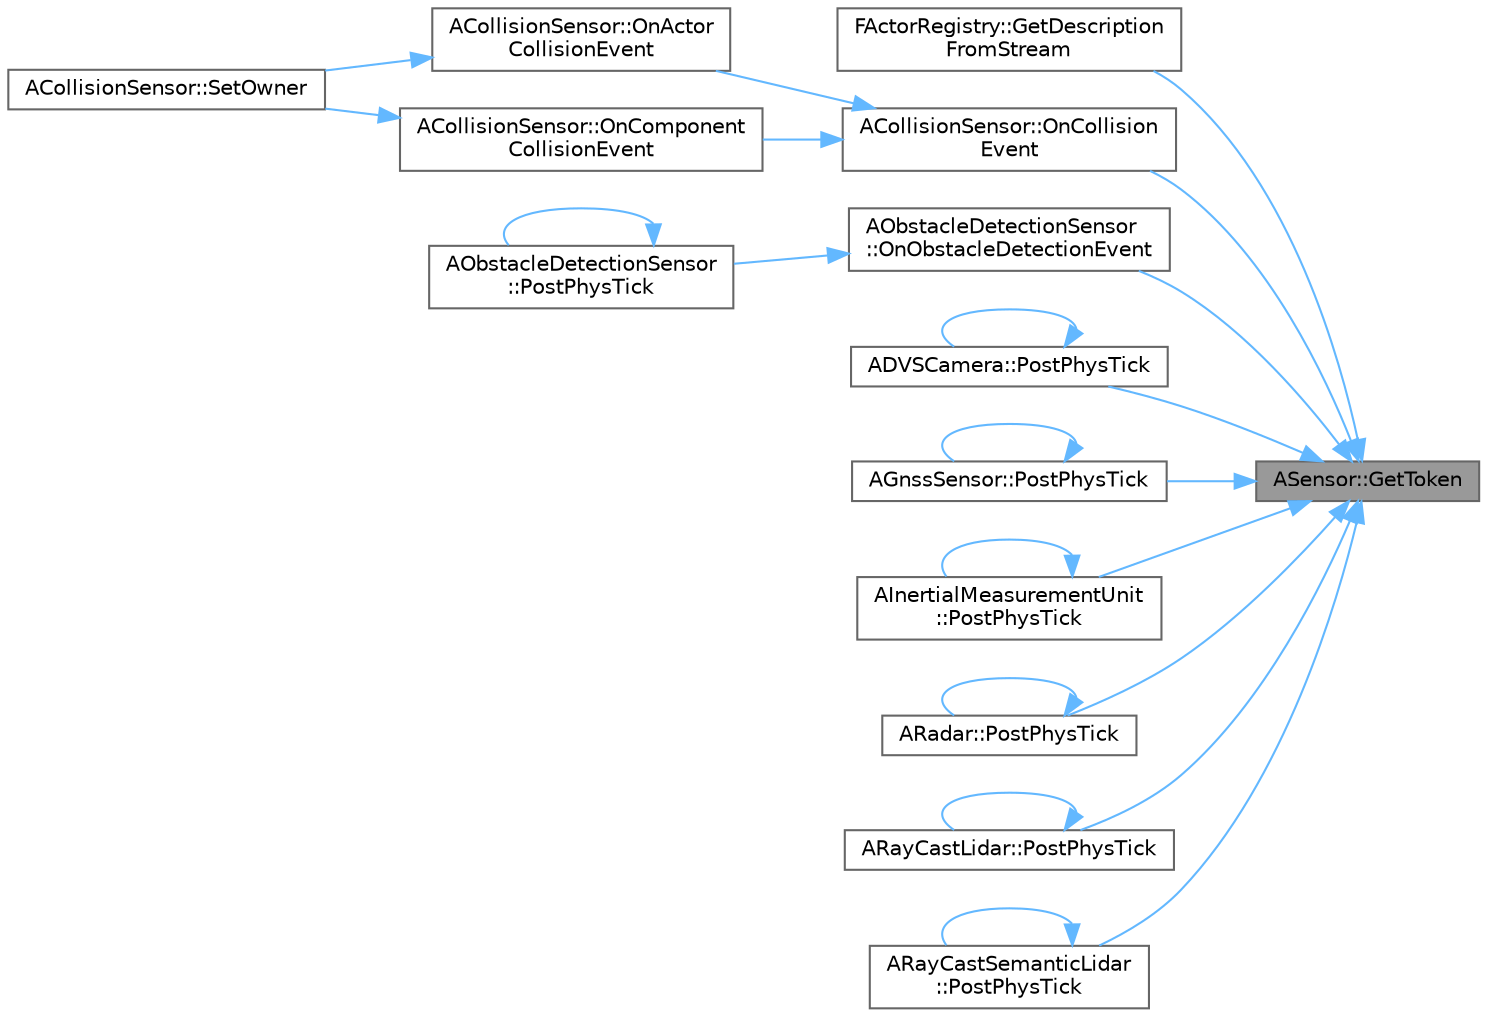 digraph "ASensor::GetToken"
{
 // INTERACTIVE_SVG=YES
 // LATEX_PDF_SIZE
  bgcolor="transparent";
  edge [fontname=Helvetica,fontsize=10,labelfontname=Helvetica,labelfontsize=10];
  node [fontname=Helvetica,fontsize=10,shape=box,height=0.2,width=0.4];
  rankdir="RL";
  Node1 [id="Node000001",label="ASensor::GetToken",height=0.2,width=0.4,color="gray40", fillcolor="grey60", style="filled", fontcolor="black",tooltip="Return the token that allows subscribing to this sensor's stream."];
  Node1 -> Node2 [id="edge1_Node000001_Node000002",dir="back",color="steelblue1",style="solid",tooltip=" "];
  Node2 [id="Node000002",label="FActorRegistry::GetDescription\lFromStream",height=0.2,width=0.4,color="grey40", fillcolor="white", style="filled",URL="$df/db5/classFActorRegistry.html#a18bbe12b5d19a0561bbbcd4f9c9cc5db",tooltip=" "];
  Node1 -> Node3 [id="edge2_Node000001_Node000003",dir="back",color="steelblue1",style="solid",tooltip=" "];
  Node3 [id="Node000003",label="ACollisionSensor::OnCollision\lEvent",height=0.2,width=0.4,color="grey40", fillcolor="white", style="filled",URL="$d8/de9/classACollisionSensor.html#ab4fa46f2abc1fbc290f967bb18e7e13e",tooltip=" "];
  Node3 -> Node4 [id="edge3_Node000003_Node000004",dir="back",color="steelblue1",style="solid",tooltip=" "];
  Node4 [id="Node000004",label="ACollisionSensor::OnActor\lCollisionEvent",height=0.2,width=0.4,color="grey40", fillcolor="white", style="filled",URL="$d8/de9/classACollisionSensor.html#af104d12b73c8fcefbc54027162b6463c",tooltip=" "];
  Node4 -> Node5 [id="edge4_Node000004_Node000005",dir="back",color="steelblue1",style="solid",tooltip=" "];
  Node5 [id="Node000005",label="ACollisionSensor::SetOwner",height=0.2,width=0.4,color="grey40", fillcolor="white", style="filled",URL="$d8/de9/classACollisionSensor.html#a182d28935eb0b680bf28bf2a85e21355",tooltip=" "];
  Node3 -> Node6 [id="edge5_Node000003_Node000006",dir="back",color="steelblue1",style="solid",tooltip=" "];
  Node6 [id="Node000006",label="ACollisionSensor::OnComponent\lCollisionEvent",height=0.2,width=0.4,color="grey40", fillcolor="white", style="filled",URL="$d8/de9/classACollisionSensor.html#ad65100bbaf7d2c09ec3e5970c10be88b",tooltip=" "];
  Node6 -> Node5 [id="edge6_Node000006_Node000005",dir="back",color="steelblue1",style="solid",tooltip=" "];
  Node1 -> Node7 [id="edge7_Node000001_Node000007",dir="back",color="steelblue1",style="solid",tooltip=" "];
  Node7 [id="Node000007",label="AObstacleDetectionSensor\l::OnObstacleDetectionEvent",height=0.2,width=0.4,color="grey40", fillcolor="white", style="filled",URL="$d3/d93/classAObstacleDetectionSensor.html#a86daabb07d1a82d74be5ec006b1c20f4",tooltip=" "];
  Node7 -> Node8 [id="edge8_Node000007_Node000008",dir="back",color="steelblue1",style="solid",tooltip=" "];
  Node8 [id="Node000008",label="AObstacleDetectionSensor\l::PostPhysTick",height=0.2,width=0.4,color="grey40", fillcolor="white", style="filled",URL="$d3/d93/classAObstacleDetectionSensor.html#ab978d30f92a01a9f29c8d54947380f25",tooltip=" "];
  Node8 -> Node8 [id="edge9_Node000008_Node000008",dir="back",color="steelblue1",style="solid",tooltip=" "];
  Node1 -> Node9 [id="edge10_Node000001_Node000009",dir="back",color="steelblue1",style="solid",tooltip=" "];
  Node9 [id="Node000009",label="ADVSCamera::PostPhysTick",height=0.2,width=0.4,color="grey40", fillcolor="white", style="filled",URL="$d2/daf/classADVSCamera.html#af5bed25bbeaa4669ea0576fdff9ea5e3",tooltip=" "];
  Node9 -> Node9 [id="edge11_Node000009_Node000009",dir="back",color="steelblue1",style="solid",tooltip=" "];
  Node1 -> Node10 [id="edge12_Node000001_Node000010",dir="back",color="steelblue1",style="solid",tooltip=" "];
  Node10 [id="Node000010",label="AGnssSensor::PostPhysTick",height=0.2,width=0.4,color="grey40", fillcolor="white", style="filled",URL="$d0/dc3/classAGnssSensor.html#a319d23bd045d2c1451f03bfacf666758",tooltip=" "];
  Node10 -> Node10 [id="edge13_Node000010_Node000010",dir="back",color="steelblue1",style="solid",tooltip=" "];
  Node1 -> Node11 [id="edge14_Node000001_Node000011",dir="back",color="steelblue1",style="solid",tooltip=" "];
  Node11 [id="Node000011",label="AInertialMeasurementUnit\l::PostPhysTick",height=0.2,width=0.4,color="grey40", fillcolor="white", style="filled",URL="$d5/de0/classAInertialMeasurementUnit.html#aa86507b1b877834ae72c1034486b7d90",tooltip=" "];
  Node11 -> Node11 [id="edge15_Node000011_Node000011",dir="back",color="steelblue1",style="solid",tooltip=" "];
  Node1 -> Node12 [id="edge16_Node000001_Node000012",dir="back",color="steelblue1",style="solid",tooltip=" "];
  Node12 [id="Node000012",label="ARadar::PostPhysTick",height=0.2,width=0.4,color="grey40", fillcolor="white", style="filled",URL="$d9/d27/classARadar.html#a74d20d2ceebe97b11e8fc12aa8d20d0b",tooltip=" "];
  Node12 -> Node12 [id="edge17_Node000012_Node000012",dir="back",color="steelblue1",style="solid",tooltip=" "];
  Node1 -> Node13 [id="edge18_Node000001_Node000013",dir="back",color="steelblue1",style="solid",tooltip=" "];
  Node13 [id="Node000013",label="ARayCastLidar::PostPhysTick",height=0.2,width=0.4,color="grey40", fillcolor="white", style="filled",URL="$d5/de4/classARayCastLidar.html#abfd04fd0fb58051afae805f0b94f5923",tooltip=" "];
  Node13 -> Node13 [id="edge19_Node000013_Node000013",dir="back",color="steelblue1",style="solid",tooltip=" "];
  Node1 -> Node14 [id="edge20_Node000001_Node000014",dir="back",color="steelblue1",style="solid",tooltip=" "];
  Node14 [id="Node000014",label="ARayCastSemanticLidar\l::PostPhysTick",height=0.2,width=0.4,color="grey40", fillcolor="white", style="filled",URL="$d8/d15/classARayCastSemanticLidar.html#a74775c31724f8cf3467765ae3583be5b",tooltip=" "];
  Node14 -> Node14 [id="edge21_Node000014_Node000014",dir="back",color="steelblue1",style="solid",tooltip=" "];
}
